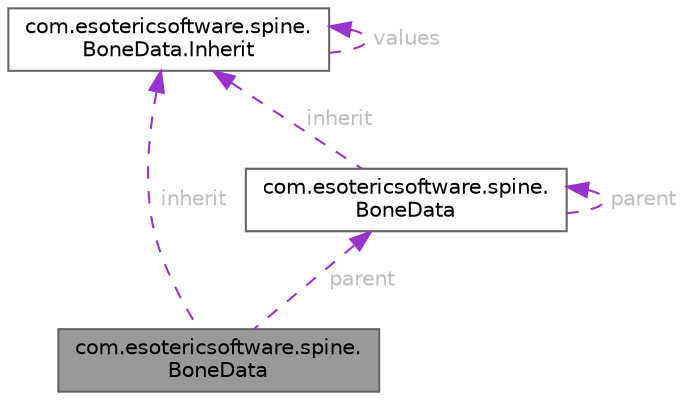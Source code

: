 digraph "com.esotericsoftware.spine.BoneData"
{
 // LATEX_PDF_SIZE
  bgcolor="transparent";
  edge [fontname=Helvetica,fontsize=10,labelfontname=Helvetica,labelfontsize=10];
  node [fontname=Helvetica,fontsize=10,shape=box,height=0.2,width=0.4];
  Node1 [id="Node000001",label="com.esotericsoftware.spine.\lBoneData",height=0.2,width=0.4,color="gray40", fillcolor="grey60", style="filled", fontcolor="black",tooltip=" "];
  Node2 -> Node1 [id="edge6_Node000001_Node000002",dir="back",color="darkorchid3",style="dashed",tooltip=" ",label=" parent",fontcolor="grey" ];
  Node2 [id="Node000002",label="com.esotericsoftware.spine.\lBoneData",height=0.2,width=0.4,color="gray40", fillcolor="white", style="filled",URL="$classcom_1_1esotericsoftware_1_1spine_1_1_bone_data.html",tooltip=" "];
  Node2 -> Node2 [id="edge7_Node000002_Node000002",dir="back",color="darkorchid3",style="dashed",tooltip=" ",label=" parent",fontcolor="grey" ];
  Node3 -> Node2 [id="edge8_Node000002_Node000003",dir="back",color="darkorchid3",style="dashed",tooltip=" ",label=" inherit",fontcolor="grey" ];
  Node3 [id="Node000003",label="com.esotericsoftware.spine.\lBoneData.Inherit",height=0.2,width=0.4,color="gray40", fillcolor="white", style="filled",URL="$enumcom_1_1esotericsoftware_1_1spine_1_1_bone_data_1_1_inherit.html",tooltip=" "];
  Node3 -> Node3 [id="edge9_Node000003_Node000003",dir="back",color="darkorchid3",style="dashed",tooltip=" ",label=" values",fontcolor="grey" ];
  Node3 -> Node1 [id="edge10_Node000001_Node000003",dir="back",color="darkorchid3",style="dashed",tooltip=" ",label=" inherit",fontcolor="grey" ];
}
